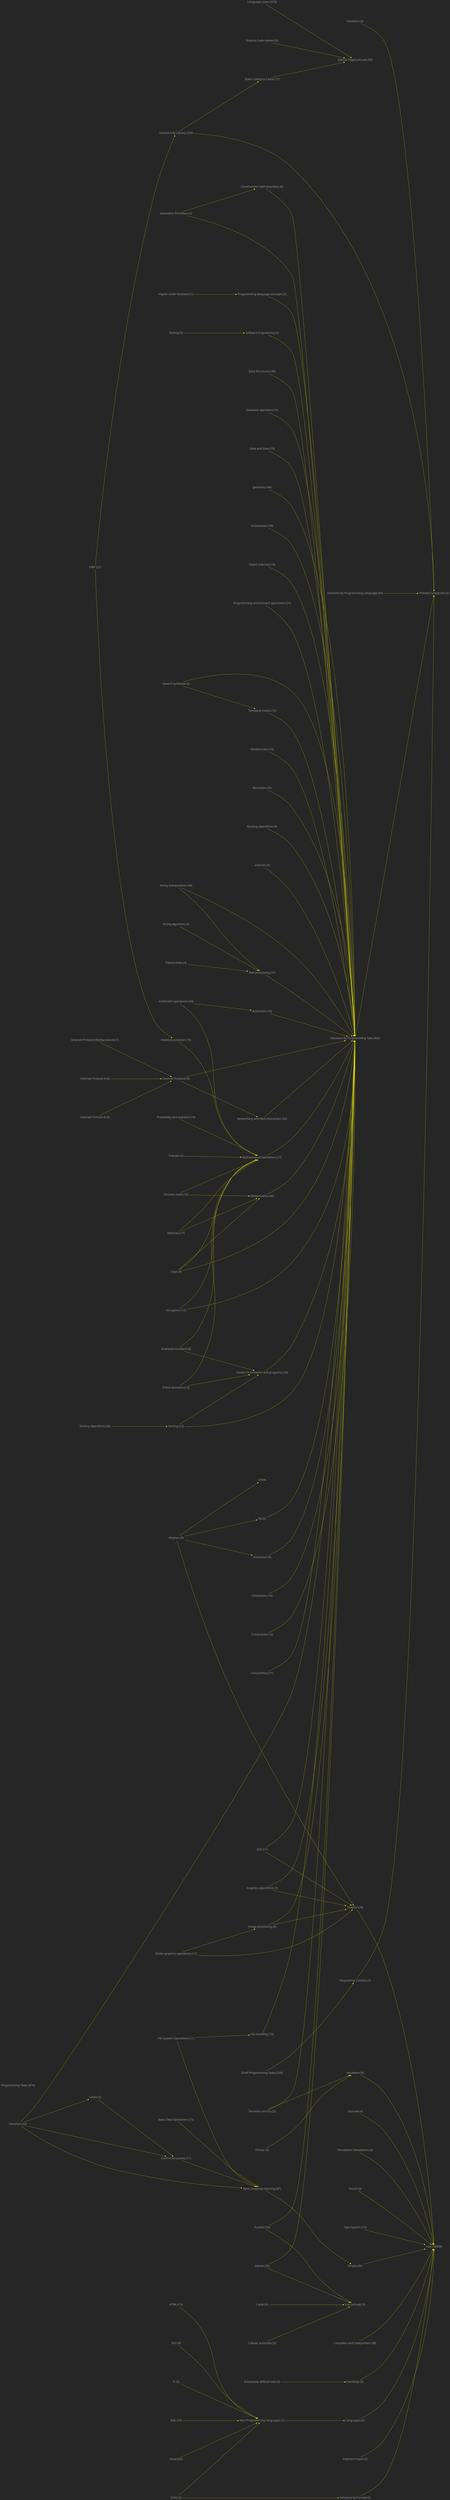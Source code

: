digraph G {

rankdir="LR"

graph [bgcolor=gray15 pad="0" nodesep="4" ranksep="4" overlap=true ];
node [fontsize=24 fontcolor=grey60 fontname="Impact" shape=plaintext];
edge [color=yellow arrowhead=diamond] 

    
    n5281 [label="3D (5)",href="http://rosettacode.org/wiki?curid=5281"];
    n9498 [label="Animation (3)",href="http://rosettacode.org/wiki?curid=9498"];
    n2566 [label="Arbitrary precision (10)",href="http://rosettacode.org/wiki?curid=2566"];
    n9494 [label="Arithmetic (19)",href="http://rosettacode.org/wiki?curid=9494"];
    n3012 [label="Arithmetic operations (44)",href="http://rosettacode.org/wiki?curid=3012"];
    n2011 [label="Basic Data Operations (15)",href="http://rosettacode.org/wiki?curid=2011"];
    n3006 [label="Basic language learning (87)",href="http://rosettacode.org/wiki?curid=3006"];
    n12907 [label="Cards (4)",href="http://rosettacode.org/wiki?curid=12907"];
    n11484 [label="Cellular automata (5)",href="http://rosettacode.org/wiki?curid=11484"];
    n9458 [label="Checksums (14)",href="http://rosettacode.org/wiki?curid=9458"];
    n3304 [label="Classic CS problems and programs (34)",href="http://rosettacode.org/wiki?curid=3304"];
    n1535 [label="Compilers and Interpreters (38)",href="http://rosettacode.org/wiki?curid=1535"];
    n4375 [label="Compression (3)",href="http://rosettacode.org/wiki?curid=4375"];
    n3003 [label="Concurrency (11)",href="http://rosettacode.org/wiki?curid=3003"];
    n9403 [label="Constructive Solid Geometry (6)",href="http://rosettacode.org/wiki?curid=9403"];
    n1939 [label="Control Structures (11)",href="http://rosettacode.org/wiki?curid=1939"];
    n2013 [label="Data Structures (30)",href="http://rosettacode.org/wiki?curid=2013"];
    n3014 [label="Database operations (4)",href="http://rosettacode.org/wiki?curid=3014"];
    n9560 [label="Date and time (19)",href="http://rosettacode.org/wiki?curid=9560"];
    n3000 [label="Discrete math (16)",href="http://rosettacode.org/wiki?curid=3000"];
    n5349 [label="Draft Programming Tasks (206)",href="http://rosettacode.org/wiki?curid=5349"];
    n3007 [label="Encryption (12)",href="http://rosettacode.org/wiki?curid=3007"];
    n12561 [label="Excel (25)",href="http://rosettacode.org/wiki?curid=12561"];
    n17620 [label="Excessively difficult task (4)",href="http://rosettacode.org/wiki?curid=17620"];
    n9734 [label="File handling (15)",href="http://rosettacode.org/wiki?curid=9734"];
    n2162 [label="File System Operations (11)",href="http://rosettacode.org/wiki?curid=2162"];
    n3008 [label="Fractals (7)",href="http://rosettacode.org/wiki?curid=3008"];
    n2 [label="Fun (virtual) (3)",href="http://rosettacode.org/wiki?curid=-2"];
    n3107 [label="Games (45)",href="http://rosettacode.org/wiki?curid=3107"];
    n9388 [label="Geometric Primitives (2)",href="http://rosettacode.org/wiki?curid=9388"];
    n12766 [label="geometry (46)",href="http://rosettacode.org/wiki?curid=12766"];
    n2532 [label="GMP (27)",href="http://rosettacode.org/wiki?curid=2532"];
    n18202 [label="Graphics (9)",href="http://rosettacode.org/wiki?curid=18202"];
    n6642 [label="Graphics algorithms (7)",href="http://rosettacode.org/wiki?curid=6642"];
    n3004 [label="GUI (17)",href="http://rosettacode.org/wiki?curid=3004"];
    n18104 [label="Handicap (5)",href="http://rosettacode.org/wiki?curid=18104"];
    n18201 [label="Hardware (9)",href="http://rosettacode.org/wiki?curid=18201"];
    n9453 [label="Higher-order functions (1)",href="http://rosettacode.org/wiki?curid=9453"];
    n5216 [label="HTML (13)",href="http://rosettacode.org/wiki?curid=5216"];
    n3221 [label="Image processing (8)",href="http://rosettacode.org/wiki?curid=3221"];
    n9791 [label="Initialization (18)",href="http://rosettacode.org/wiki?curid=9791"];
    n9707 [label="Internet Protocol (4)",href="http://rosettacode.org/wiki?curid=9707"];
    n9708 [label="Internet Protocol (Multiprotocol) (1)",href="http://rosettacode.org/wiki?curid=9708"];
    n9704 [label="Internet Protocol 4 (0)",href="http://rosettacode.org/wiki?curid=9704"];
    n9705 [label="Internet Protocol 6 (0)",href="http://rosettacode.org/wiki?curid=9705"];
    n9459 [label="Irrational numbers (3)",href="http://rosettacode.org/wiki?curid=9459"];
    n2823 [label="Iteration (22)",href="http://rosettacode.org/wiki?curid=2823"];
    n2236 [label="JSON (6)",href="http://rosettacode.org/wiki?curid=2236"];
    n12948 [label="Keyboard input (2)",href="http://rosettacode.org/wiki?curid=12948"];
    n2742 [label="Language_users (473)",href="http://rosettacode.org/wiki?curid=2742"];
    n5191 [label="Languages (2)",href="http://rosettacode.org/wiki?curid=5191"];
    n10388 [label="Logic (4)",href="http://rosettacode.org/wiki?curid=10388"];
    n9826 [label="Loops (2)",href="http://rosettacode.org/wiki?curid=9826"];
    n3001 [label="Mathematical operations (17)",href="http://rosettacode.org/wiki?curid=3001"];
    n9493 [label="Mathematics (30)",href="http://rosettacode.org/wiki?curid=9493"];
    n3009 [label="Matrices (17)",href="http://rosettacode.org/wiki?curid=3009"];
    n3010 [label="Networking and Web Interaction (20)",href="http://rosettacode.org/wiki?curid=3010"];
    n4476 [label="Non-Programming Languages (7)",href="http://rosettacode.org/wiki?curid=4476"];
    n3128 [label="Object oriented (18)",href="http://rosettacode.org/wiki?curid=3128"];
    n21224 [label="Palindromes (4)",href="http://rosettacode.org/wiki?curid=21224"];
    n15842 [label="Percolation Simulations (4)",href="http://rosettacode.org/wiki?curid=15842"];
    n3151 [label="Primary Categories (3)",href="http://rosettacode.org/wiki?curid=3151"];
    n2535 [label="Prime Numbers (13)",href="http://rosettacode.org/wiki?curid=2535"];
    n9768 [label="Printer (3)",href="http://rosettacode.org/wiki?curid=9768"];
    n3282 [label="Probability and statistics (19)",href="http://rosettacode.org/wiki?curid=3282"];
    n3011 [label="Programming environment operations (31)",href="http://rosettacode.org/wiki?curid=3011"];
    n9452 [label="Programming language concepts (6)",href="http://rosettacode.org/wiki?curid=9452"];
    n1537 [label="Programming Tasks (870)",href="http://rosettacode.org/wiki?curid=1537"];
    n2153 [label="Puzzles (34)",href="http://rosettacode.org/wiki?curid=2153"];
    n9499 [label="Randomness (10)",href="http://rosettacode.org/wiki?curid=9499"];
    n3215 [label="Raster graphics operations (17)",href="http://rosettacode.org/wiki?curid=3215"];
    n2490 [label="Recursion (25)",href="http://rosettacode.org/wiki?curid=2490"];
    n1866 [label="Requesting Content (3)",href="http://rosettacode.org/wiki?curid=1866"];
    n18196 [label="root (99999)",href="http://rosettacode.org/wiki?curid=18196"];
    n3322 [label="Rosetta Code related (9)",href="http://rosettacode.org/wiki?curid=3322"];
    n21246 [label="Routing algorithms (4)",href="http://rosettacode.org/wiki?curid=21246"];
    n7589 [label="sciences (3)",href="http://rosettacode.org/wiki?curid=7589"];
    n18149 [label="Simple (66)",href="http://rosettacode.org/wiki?curid=18149"];
    n4341 [label="Software Engineering (2)",href="http://rosettacode.org/wiki?curid=4341"];
    n1688 [label="Solutions (3)",href="http://rosettacode.org/wiki?curid=1688"];
    n11748 [label="Solutions by Format (5)",href="http://rosettacode.org/wiki?curid=11748"];
    n1737 [label="Solutions by Library (226)",href="http://rosettacode.org/wiki?curid=1737"];
    n1689 [label="Solutions by Programming Language (44)",href="http://rosettacode.org/wiki?curid=1689"];
    n1754 [label="Solutions by Programming Task (400)",href="http://rosettacode.org/wiki?curid=1754"];
    n3002 [label="Sorting (12)",href="http://rosettacode.org/wiki?curid=3002"];
    n2084 [label="Sorting Algorithms (26)",href="http://rosettacode.org/wiki?curid=2084"];
    n18207 [label="Sound (4)",href="http://rosettacode.org/wiki?curid=18207"];
    n1 [label="Special Pages (virtual) (85)",href="http://rosettacode.org/wiki?curid=-1"];
    n9469 [label="Speech Synthesis (2)",href="http://rosettacode.org/wiki?curid=9469"];
    n4751 [label="Static Category Cache (11)",href="http://rosettacode.org/wiki?curid=4751"];
    n16049 [label="String algorithm (3)",href="http://rosettacode.org/wiki?curid=16049"];
    n4647 [label="String manipulation (44)",href="http://rosettacode.org/wiki?curid=4647"];
    n4231 [label="SVG (9)",href="http://rosettacode.org/wiki?curid=4231"];
    n4367 [label="Temporal media (12)",href="http://rosettacode.org/wiki?curid=4367"];
    n9386 [label="Terminal control (22)",href="http://rosettacode.org/wiki?curid=9386"];
    n4816 [label="Testing (5)",href="http://rosettacode.org/wiki?curid=4816"];
    n3005 [label="Text processing (37)",href="http://rosettacode.org/wiki?curid=3005"];
    n4220 [label="Tr (4)",href="http://rosettacode.org/wiki?curid=4220"];
    n2976 [label="Type System (14)",href="http://rosettacode.org/wiki?curid=2976"];
    n10141 [label="Unicode (4)",href="http://rosettacode.org/wiki?curid=10141"];
    n18079 [label="VPython (9)",href="http://rosettacode.org/wiki?curid=18079"];
    n4103 [label="XML (10)",href="http://rosettacode.org/wiki?curid=4103"];

n5281->n1754
n9498->n1754
n2566->n3001
n9494->n1754
n3012->n3001,n9494
n2011->n3006
n3006->n18149
n12907->n2
n11484->n2
n9458->n1754
n3304->n1754
n1535->n18196
n4375->n1754
n3003->n1754
n9403->n1754
n1939->n3006
n2013->n1754
n3014->n1754
n9560->n1754
n3000->n3001,n9493
n5349->n1866
n3007->n1754,n3001
n12561->n4476
n17620->n18104
n9734->n1754
n2162->n3006,n9734
n3008->n3001
n3107->n1754,n2
n9388->n1754,n9403
n12766->n1754
n2532->n1737,n2566
n18202->n18196
n6642->n1754,n18202
n3004->n1754,n18202
n18104->n18196
n18201->n18196
n9453->n9452
n5216->n4476
n3221->n1754,n18202
n9791->n1754
n9707->n3010,n1754
n9708->n9707
n9704->n9707
n9705->n9707
n9459->n3001,n3304
n2823->n3006,n9826,n1939,n1754
n2236->n4476,n11748
n12948->n18196
n2742->n1
n5191->n18196
n10388->n3001,n9493,n1754
n9826->n1939
n3001->n1754
n9493->n1754
n3009->n3001,n9493
n3010->n1754
n4476->n5191
n3128->n1754
n21224->n3005
n15842->n18196
n2535->n3001,n3304
n9768->n18201
n3282->n3001
n3011->n1754
n9452->n1754
/* n1537->n4 */
n2153->n1754,n2
n9499->n1754
n3215->n3221,n18202
n2490->n1754
n1866->n3151
n3322->n1
n21246->n1754
n7589->n1754
n18149->n18196
n4341->n1754
n1688->n3151
n11748->n18196
n1737->n3151,n4751
n1689->n3151
n1754->n3151
n3002->n1754,n3304
n2084->n3002
n18207->n18196
n9469->n4367,n1754
n4751->n1
n16049->n3005
n4647->n1754,n3005
n4231->n4476
n4367->n1754
n9386->n1754,n18201
n4816->n4341
n3005->n1754
n4220->n4476
n2976->n18196
n10141->n18196
n18079->n5281,n18202,n1696,n9498
n4103->n4476	
	
}